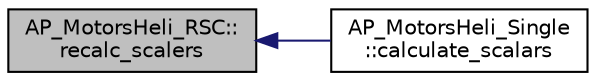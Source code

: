 digraph "AP_MotorsHeli_RSC::recalc_scalers"
{
 // INTERACTIVE_SVG=YES
  edge [fontname="Helvetica",fontsize="10",labelfontname="Helvetica",labelfontsize="10"];
  node [fontname="Helvetica",fontsize="10",shape=record];
  rankdir="LR";
  Node1 [label="AP_MotorsHeli_RSC::\lrecalc_scalers",height=0.2,width=0.4,color="black", fillcolor="grey75", style="filled", fontcolor="black"];
  Node1 -> Node2 [dir="back",color="midnightblue",fontsize="10",style="solid",fontname="Helvetica"];
  Node2 [label="AP_MotorsHeli_Single\l::calculate_scalars",height=0.2,width=0.4,color="black", fillcolor="white", style="filled",URL="$classAP__MotorsHeli__Single.html#a485a6e409c75143d5affc5f6c1f6d20f"];
}
